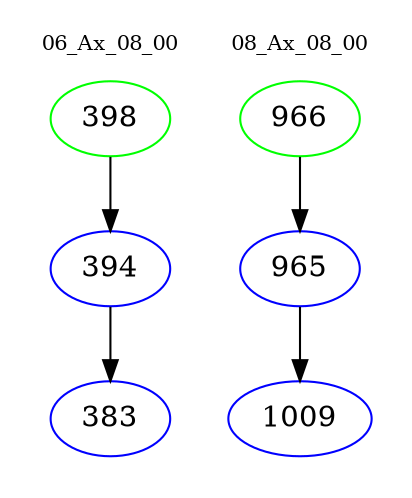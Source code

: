 digraph{
subgraph cluster_0 {
color = white
label = "06_Ax_08_00";
fontsize=10;
T0_398 [label="398", color="green"]
T0_398 -> T0_394 [color="black"]
T0_394 [label="394", color="blue"]
T0_394 -> T0_383 [color="black"]
T0_383 [label="383", color="blue"]
}
subgraph cluster_1 {
color = white
label = "08_Ax_08_00";
fontsize=10;
T1_966 [label="966", color="green"]
T1_966 -> T1_965 [color="black"]
T1_965 [label="965", color="blue"]
T1_965 -> T1_1009 [color="black"]
T1_1009 [label="1009", color="blue"]
}
}
